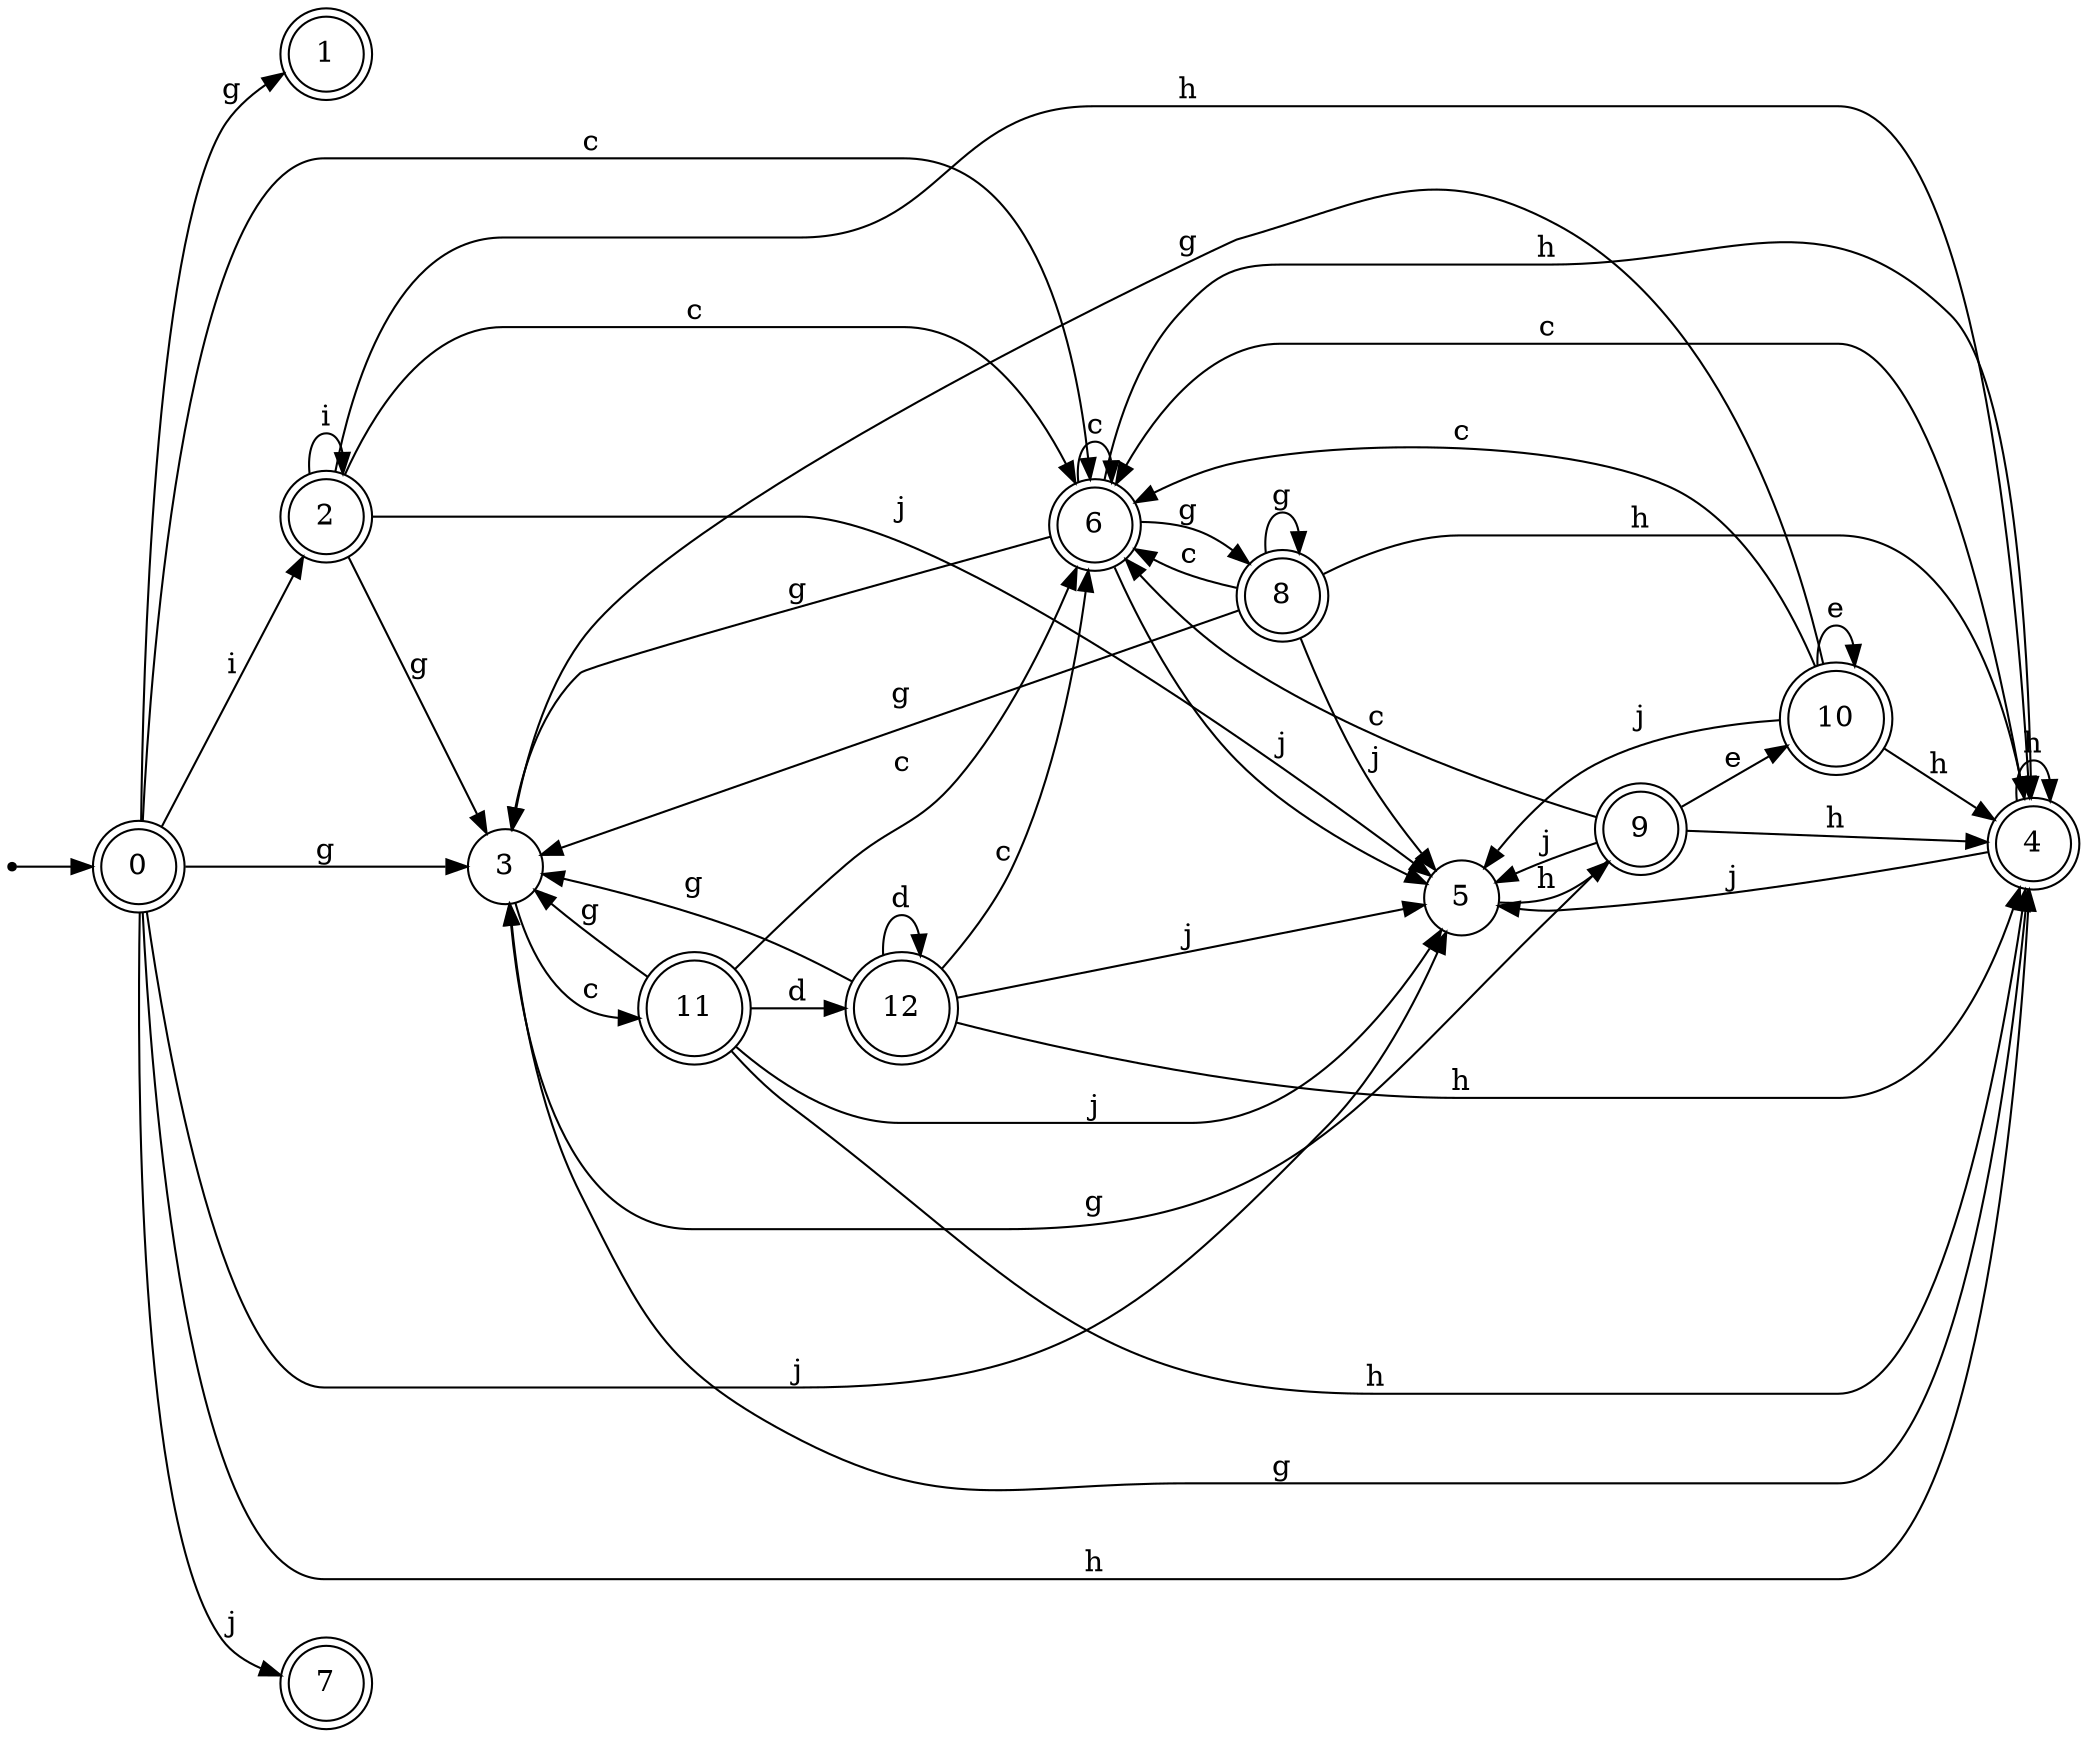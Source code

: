digraph finite_state_machine {
rankdir=LR;
size="20,20";
node [shape = point]; "dummy0"
node [shape = doublecircle]; "0";"dummy0" -> "0";
node [shape = doublecircle]; "1";node [shape = doublecircle]; "2";node [shape = circle]; "3";
node [shape = doublecircle]; "4";node [shape = circle]; "5";
node [shape = doublecircle]; "6";node [shape = doublecircle]; "7";node [shape = doublecircle]; "8";node [shape = doublecircle]; "9";node [shape = doublecircle]; "10";node [shape = doublecircle]; "11";node [shape = doublecircle]; "12";"0" -> "1" [label = "g"];
 "0" -> "3" [label = "g"];
 "0" -> "2" [label = "i"];
 "0" -> "4" [label = "h"];
 "0" -> "5" [label = "j"];
 "0" -> "7" [label = "j"];
 "0" -> "6" [label = "c"];
 "6" -> "6" [label = "c"];
 "6" -> "8" [label = "g"];
 "6" -> "3" [label = "g"];
 "6" -> "4" [label = "h"];
 "6" -> "5" [label = "j"];
 "8" -> "8" [label = "g"];
 "8" -> "3" [label = "g"];
 "8" -> "6" [label = "c"];
 "8" -> "4" [label = "h"];
 "8" -> "5" [label = "j"];
 "5" -> "9" [label = "h"];
 "9" -> "5" [label = "j"];
 "9" -> "10" [label = "e"];
 "9" -> "3" [label = "g"];
 "9" -> "4" [label = "h"];
 "9" -> "6" [label = "c"];
 "10" -> "10" [label = "e"];
 "10" -> "5" [label = "j"];
 "10" -> "3" [label = "g"];
 "10" -> "4" [label = "h"];
 "10" -> "6" [label = "c"];
 "4" -> "4" [label = "h"];
 "4" -> "3" [label = "g"];
 "4" -> "5" [label = "j"];
 "4" -> "6" [label = "c"];
 "3" -> "11" [label = "c"];
 "11" -> "3" [label = "g"];
 "11" -> "12" [label = "d"];
 "11" -> "4" [label = "h"];
 "11" -> "5" [label = "j"];
 "11" -> "6" [label = "c"];
 "12" -> "12" [label = "d"];
 "12" -> "3" [label = "g"];
 "12" -> "4" [label = "h"];
 "12" -> "5" [label = "j"];
 "12" -> "6" [label = "c"];
 "2" -> "2" [label = "i"];
 "2" -> "3" [label = "g"];
 "2" -> "4" [label = "h"];
 "2" -> "5" [label = "j"];
 "2" -> "6" [label = "c"];
 }
